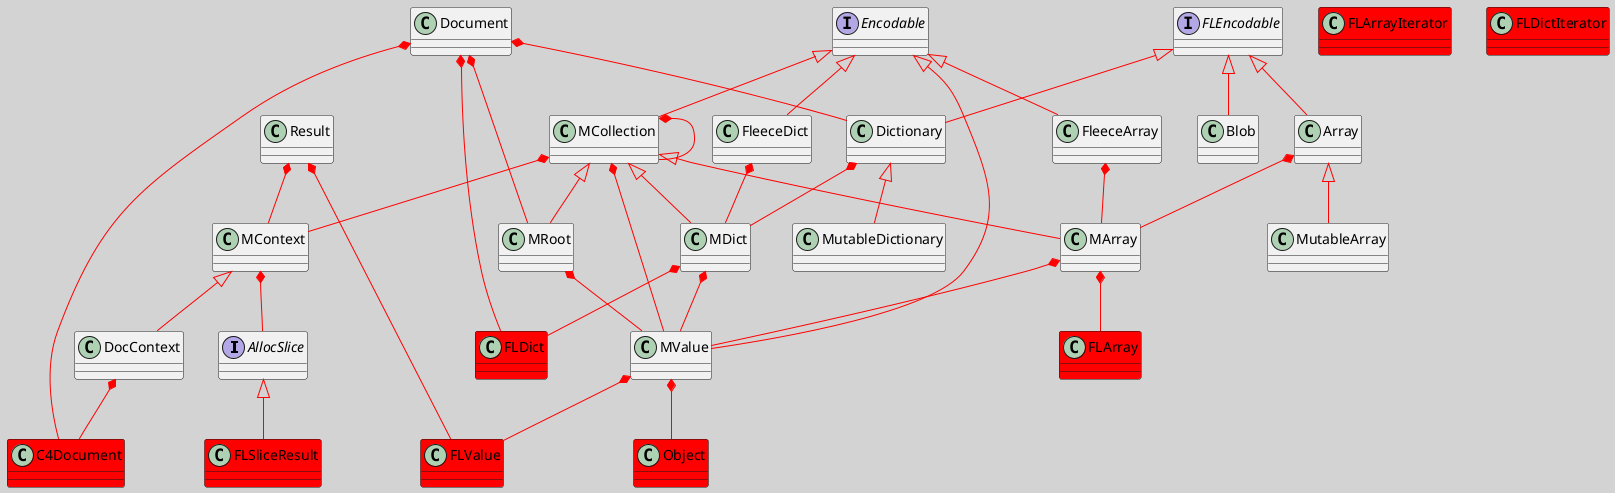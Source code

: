 @startuml Fleece

skinparam BackgroundColor LightGray

skinparam state {
    BackgroundColor pink
    BackgroundColor<< Continuous >> lightblue
    StartColor red
    FontName Monserrat
    ArrowColor red
    BorderColor black
}

interface AllocSlice

class Array
FLEncodable <|-- Array
Array *-- MArray

class C4Document #red

class Dictionary
FLEncodable <|-- Dictionary
Dictionary *-- MDict

class DocContext
MContext <|-- DocContext
DocContext *-- C4Document

class Blob
FLEncodable <|-- Blob

class Document
Document *-- Dictionary
Document *-- C4Document
Document *-- FLDict
Document *-- MRoot

interface Encodable

class FLArray #red

class FLArrayIterator #red

class FLDict #red

class FLDictIterator #red

interface FLEncodable

class FLSliceResult #red
AllocSlice <|-- FLSliceResult

class FLValue #red

class FleeceArray
Encodable <|-- FleeceArray
FleeceArray *-- MArray

class FleeceDict
Encodable <|-- FleeceDict
FleeceDict *-- MDict

class MArray
MCollection <|-- MArray
MArray *-- MValue
MArray *-- FLArray

class MCollection
Encodable <|-- MCollection
MCollection *-- MValue
MCollection *-- MContext
MCollection *-- MCollection

class MContext
MContext *-- AllocSlice

class MDict
MCollection <|-- MDict
MDict *-- MValue
MDict *-- FLDict

class MRoot
MCollection <|-- MRoot
MRoot *-- MValue

class MValue
Encodable <|-- MValue
MValue *-- Object
MValue *-- FLValue

class MutableArray
Array <|-- MutableArray

class MutableDictionary
Dictionary <|-- MutableDictionary

class Object #red

class Result
Result *-- FLValue
Result *-- MContext

@enduml